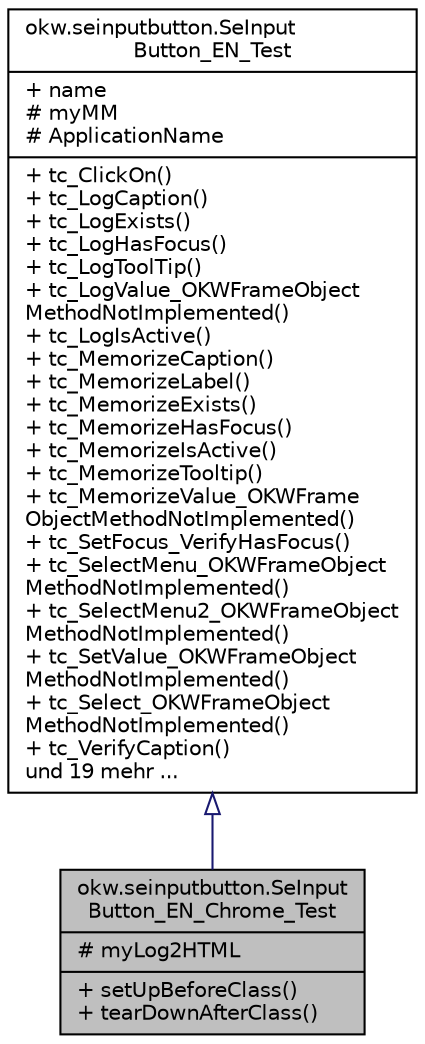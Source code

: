 digraph "okw.seinputbutton.SeInputButton_EN_Chrome_Test"
{
 // INTERACTIVE_SVG=YES
 // LATEX_PDF_SIZE
  edge [fontname="Helvetica",fontsize="10",labelfontname="Helvetica",labelfontsize="10"];
  node [fontname="Helvetica",fontsize="10",shape=record];
  Node1 [label="{okw.seinputbutton.SeInput\lButton_EN_Chrome_Test\n|# myLog2HTML\l|+ setUpBeforeClass()\l+ tearDownAfterClass()\l}",height=0.2,width=0.4,color="black", fillcolor="grey75", style="filled", fontcolor="black",tooltip=" "];
  Node2 -> Node1 [dir="back",color="midnightblue",fontsize="10",style="solid",arrowtail="onormal",fontname="Helvetica"];
  Node2 [label="{okw.seinputbutton.SeInput\lButton_EN_Test\n|+ name\l# myMM\l# ApplicationName\l|+ tc_ClickOn()\l+ tc_LogCaption()\l+ tc_LogExists()\l+ tc_LogHasFocus()\l+ tc_LogToolTip()\l+ tc_LogValue_OKWFrameObject\lMethodNotImplemented()\l+ tc_LogIsActive()\l+ tc_MemorizeCaption()\l+ tc_MemorizeLabel()\l+ tc_MemorizeExists()\l+ tc_MemorizeHasFocus()\l+ tc_MemorizeIsActive()\l+ tc_MemorizeTooltip()\l+ tc_MemorizeValue_OKWFrame\lObjectMethodNotImplemented()\l+ tc_SetFocus_VerifyHasFocus()\l+ tc_SelectMenu_OKWFrameObject\lMethodNotImplemented()\l+ tc_SelectMenu2_OKWFrameObject\lMethodNotImplemented()\l+ tc_SetValue_OKWFrameObject\lMethodNotImplemented()\l+ tc_Select_OKWFrameObject\lMethodNotImplemented()\l+ tc_VerifyCaption()\lund 19 mehr ...\l}",height=0.2,width=0.4,color="black", fillcolor="white", style="filled",URL="$classokw_1_1seinputbutton_1_1_se_input_button___e_n___test.html",tooltip=" "];
}
